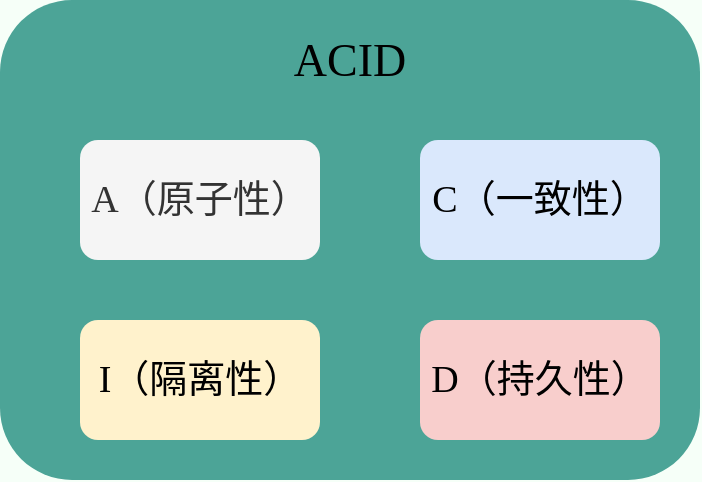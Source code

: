 <mxfile version="20.3.0" type="device"><diagram id="rD835mVOL3BvAAD0OMeX" name="Page-1"><mxGraphModel dx="1029" dy="903" grid="1" gridSize="10" guides="1" tooltips="1" connect="1" arrows="1" fold="1" page="1" pageScale="1" pageWidth="827" pageHeight="1169" background="#F6FFF8" math="0" shadow="0"><root><mxCell id="0"/><mxCell id="1" parent="0"/><mxCell id="PRjbucYhvhRLr8I4pAuC-5" value="" style="rounded=1;whiteSpace=wrap;html=1;fillColor=#4CA497;strokeColor=none;shadow=0;sketch=0;glass=0;fontColor=#333333;fontFamily=JetBrains Mono;fontSource=https%3A%2F%2Ffonts.googleapis.com%2Fcss%3Ffamily%3DJetBrains%2BMono;" parent="1" vertex="1"><mxGeometry x="130" y="130" width="350" height="240" as="geometry"/></mxCell><mxCell id="PRjbucYhvhRLr8I4pAuC-1" value="&lt;font style=&quot;font-size: 19px&quot;&gt;A（原子性）&lt;/font&gt;" style="rounded=1;whiteSpace=wrap;html=1;fillColor=#f5f5f5;strokeColor=none;fontColor=#333333;shadow=0;sketch=0;glass=0;fontFamily=JetBrains Mono;fontSource=https%3A%2F%2Ffonts.googleapis.com%2Fcss%3Ffamily%3DJetBrains%2BMono;" parent="1" vertex="1"><mxGeometry x="170" y="200" width="120" height="60" as="geometry"/></mxCell><mxCell id="PRjbucYhvhRLr8I4pAuC-2" value="&lt;font style=&quot;font-size: 19px&quot;&gt;C（一致性）&lt;/font&gt;" style="rounded=1;whiteSpace=wrap;html=1;fillColor=#dae8fc;strokeColor=none;shadow=0;sketch=0;glass=0;fontFamily=JetBrains Mono;fontSource=https%3A%2F%2Ffonts.googleapis.com%2Fcss%3Ffamily%3DJetBrains%2BMono;" parent="1" vertex="1"><mxGeometry x="340" y="200" width="120" height="60" as="geometry"/></mxCell><mxCell id="PRjbucYhvhRLr8I4pAuC-3" value="&lt;font style=&quot;font-size: 19px&quot;&gt;I（隔离性&lt;/font&gt;&lt;span style=&quot;font-size: 19px&quot;&gt;）&lt;/span&gt;" style="rounded=1;whiteSpace=wrap;html=1;fillColor=#fff2cc;strokeColor=none;shadow=0;sketch=0;glass=0;fontFamily=JetBrains Mono;fontSource=https%3A%2F%2Ffonts.googleapis.com%2Fcss%3Ffamily%3DJetBrains%2BMono;" parent="1" vertex="1"><mxGeometry x="170" y="290" width="120" height="60" as="geometry"/></mxCell><mxCell id="PRjbucYhvhRLr8I4pAuC-4" value="&lt;font style=&quot;font-size: 19px&quot;&gt;D（持久性）&lt;/font&gt;" style="rounded=1;whiteSpace=wrap;html=1;fillColor=#f8cecc;strokeColor=none;shadow=0;sketch=0;glass=0;fontFamily=JetBrains Mono;fontSource=https%3A%2F%2Ffonts.googleapis.com%2Fcss%3Ffamily%3DJetBrains%2BMono;" parent="1" vertex="1"><mxGeometry x="340" y="290" width="120" height="60" as="geometry"/></mxCell><mxCell id="PRjbucYhvhRLr8I4pAuC-6" value="ACID" style="text;html=1;strokeColor=none;fillColor=none;align=center;verticalAlign=middle;whiteSpace=wrap;rounded=0;fontSize=23;shadow=0;sketch=0;glass=0;fontFamily=JetBrains Mono;fontSource=https%3A%2F%2Ffonts.googleapis.com%2Fcss%3Ffamily%3DJetBrains%2BMono;" parent="1" vertex="1"><mxGeometry x="260" y="150" width="90" height="20" as="geometry"/></mxCell></root></mxGraphModel></diagram></mxfile>